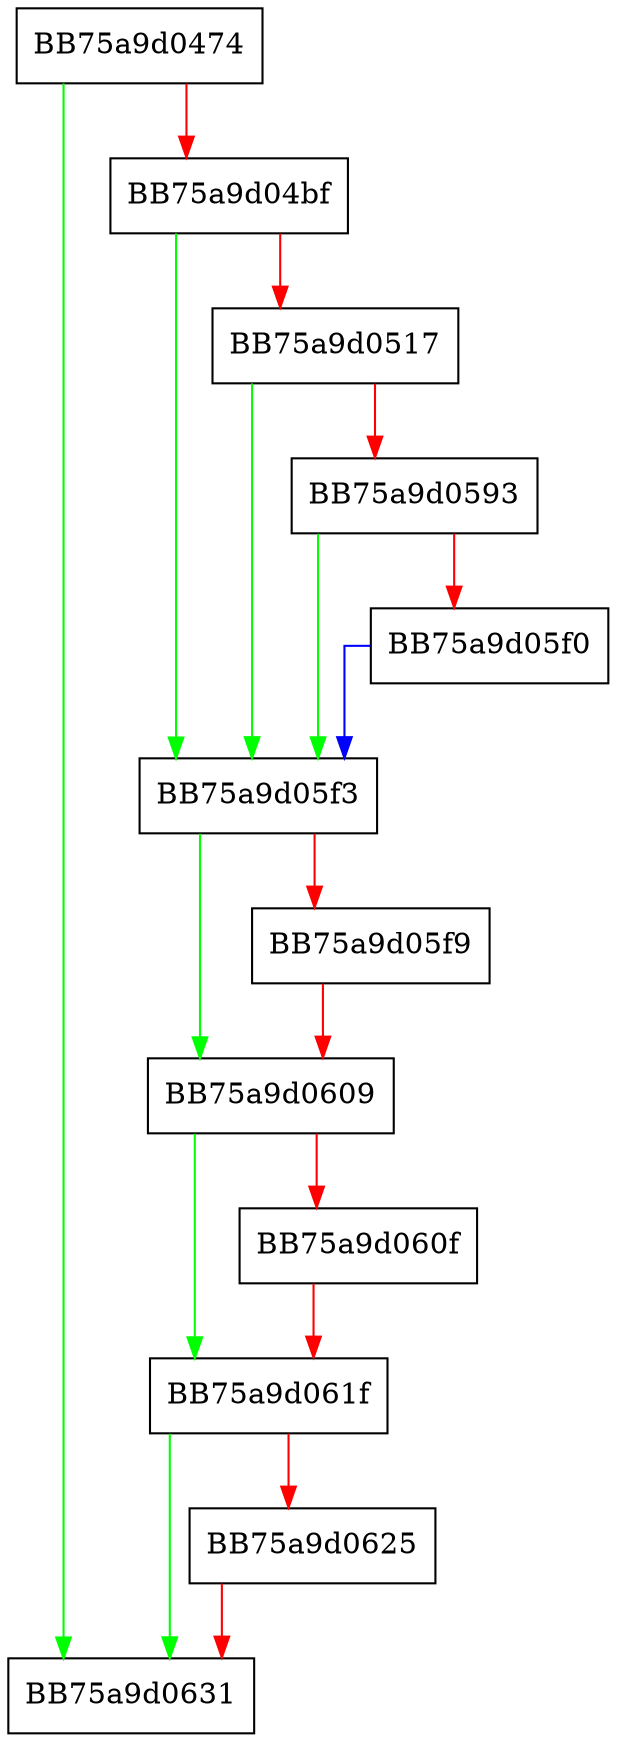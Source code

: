 digraph _set_model_creation_date {
  node [shape="box"];
  graph [splines=ortho];
  BB75a9d0474 -> BB75a9d0631 [color="green"];
  BB75a9d0474 -> BB75a9d04bf [color="red"];
  BB75a9d04bf -> BB75a9d05f3 [color="green"];
  BB75a9d04bf -> BB75a9d0517 [color="red"];
  BB75a9d0517 -> BB75a9d05f3 [color="green"];
  BB75a9d0517 -> BB75a9d0593 [color="red"];
  BB75a9d0593 -> BB75a9d05f3 [color="green"];
  BB75a9d0593 -> BB75a9d05f0 [color="red"];
  BB75a9d05f0 -> BB75a9d05f3 [color="blue"];
  BB75a9d05f3 -> BB75a9d0609 [color="green"];
  BB75a9d05f3 -> BB75a9d05f9 [color="red"];
  BB75a9d05f9 -> BB75a9d0609 [color="red"];
  BB75a9d0609 -> BB75a9d061f [color="green"];
  BB75a9d0609 -> BB75a9d060f [color="red"];
  BB75a9d060f -> BB75a9d061f [color="red"];
  BB75a9d061f -> BB75a9d0631 [color="green"];
  BB75a9d061f -> BB75a9d0625 [color="red"];
  BB75a9d0625 -> BB75a9d0631 [color="red"];
}